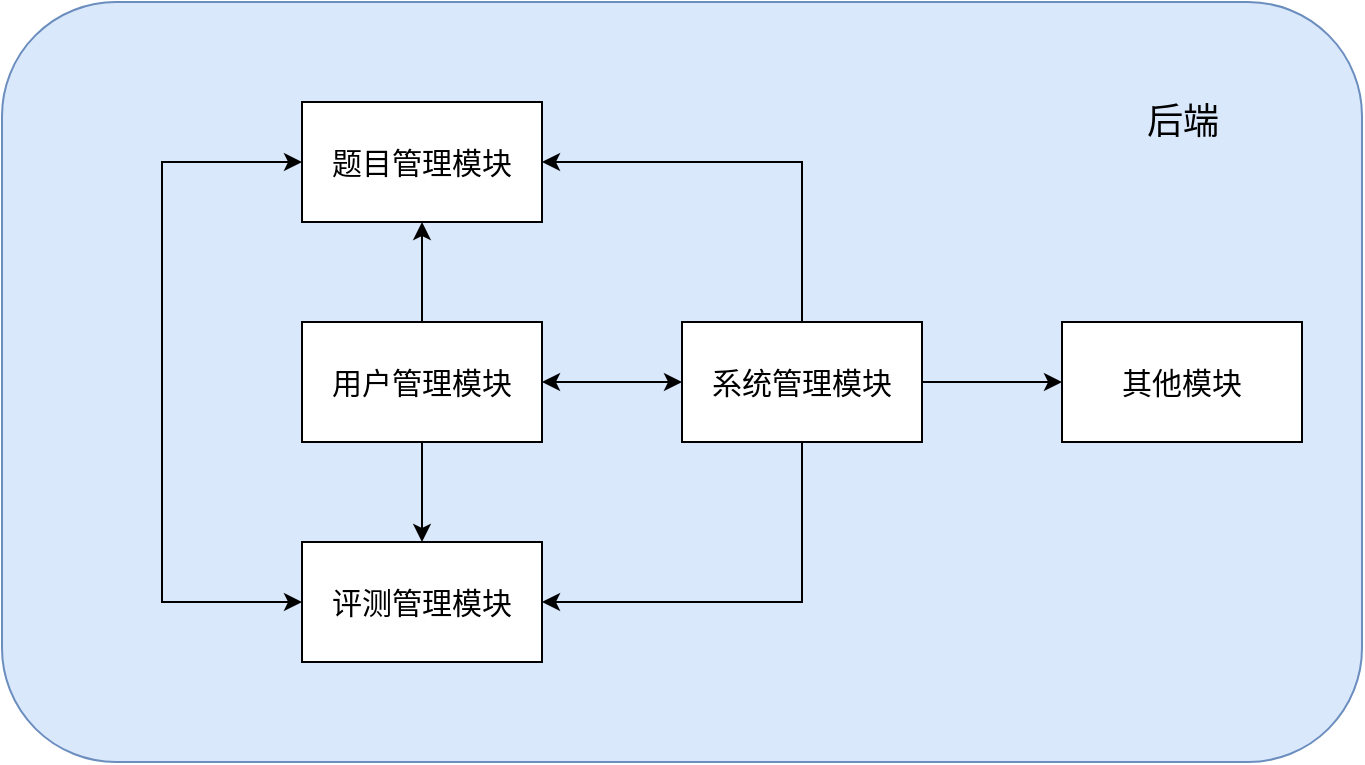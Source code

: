 <mxfile version="24.5.4" type="github">
  <diagram name="第 1 页" id="B1O_oVjKtLdwIZSKNqQJ">
    <mxGraphModel dx="1026" dy="685" grid="1" gridSize="10" guides="1" tooltips="1" connect="1" arrows="1" fold="1" page="1" pageScale="1" pageWidth="827" pageHeight="1169" math="0" shadow="0">
      <root>
        <mxCell id="0" />
        <mxCell id="1" parent="0" />
        <mxCell id="yCCEbC3JHxBL8DUE1WDv-17" value="" style="rounded=1;whiteSpace=wrap;html=1;fillColor=#dae8fc;strokeColor=#6c8ebf;" vertex="1" parent="1">
          <mxGeometry x="160" y="130" width="680" height="380" as="geometry" />
        </mxCell>
        <mxCell id="yCCEbC3JHxBL8DUE1WDv-9" style="edgeStyle=orthogonalEdgeStyle;rounded=0;orthogonalLoop=1;jettySize=auto;html=1;entryX=0.5;entryY=1;entryDx=0;entryDy=0;" edge="1" parent="1" source="yCCEbC3JHxBL8DUE1WDv-1" target="yCCEbC3JHxBL8DUE1WDv-2">
          <mxGeometry relative="1" as="geometry" />
        </mxCell>
        <mxCell id="yCCEbC3JHxBL8DUE1WDv-10" style="edgeStyle=orthogonalEdgeStyle;rounded=0;orthogonalLoop=1;jettySize=auto;html=1;entryX=0.5;entryY=0;entryDx=0;entryDy=0;" edge="1" parent="1" source="yCCEbC3JHxBL8DUE1WDv-1" target="yCCEbC3JHxBL8DUE1WDv-3">
          <mxGeometry relative="1" as="geometry" />
        </mxCell>
        <mxCell id="yCCEbC3JHxBL8DUE1WDv-1" value="&lt;font style=&quot;font-size: 15px;&quot;&gt;用户管理模块&lt;/font&gt;" style="rounded=0;whiteSpace=wrap;html=1;" vertex="1" parent="1">
          <mxGeometry x="310" y="290" width="120" height="60" as="geometry" />
        </mxCell>
        <mxCell id="yCCEbC3JHxBL8DUE1WDv-2" value="&lt;font style=&quot;font-size: 15px;&quot;&gt;题目管理模块&lt;/font&gt;" style="rounded=0;whiteSpace=wrap;html=1;" vertex="1" parent="1">
          <mxGeometry x="310" y="180" width="120" height="60" as="geometry" />
        </mxCell>
        <mxCell id="yCCEbC3JHxBL8DUE1WDv-16" style="edgeStyle=orthogonalEdgeStyle;rounded=0;orthogonalLoop=1;jettySize=auto;html=1;entryX=0;entryY=0.5;entryDx=0;entryDy=0;startArrow=classic;startFill=1;" edge="1" parent="1" source="yCCEbC3JHxBL8DUE1WDv-3" target="yCCEbC3JHxBL8DUE1WDv-2">
          <mxGeometry relative="1" as="geometry">
            <Array as="points">
              <mxPoint x="240" y="430" />
              <mxPoint x="240" y="210" />
            </Array>
          </mxGeometry>
        </mxCell>
        <mxCell id="yCCEbC3JHxBL8DUE1WDv-3" value="&lt;font style=&quot;font-size: 15px;&quot;&gt;评测管理模块&lt;/font&gt;" style="rounded=0;whiteSpace=wrap;html=1;" vertex="1" parent="1">
          <mxGeometry x="310" y="400" width="120" height="60" as="geometry" />
        </mxCell>
        <mxCell id="yCCEbC3JHxBL8DUE1WDv-11" style="edgeStyle=orthogonalEdgeStyle;rounded=0;orthogonalLoop=1;jettySize=auto;html=1;entryX=1;entryY=0.5;entryDx=0;entryDy=0;startArrow=classic;startFill=1;" edge="1" parent="1" source="yCCEbC3JHxBL8DUE1WDv-4" target="yCCEbC3JHxBL8DUE1WDv-1">
          <mxGeometry relative="1" as="geometry" />
        </mxCell>
        <mxCell id="yCCEbC3JHxBL8DUE1WDv-13" style="edgeStyle=orthogonalEdgeStyle;rounded=0;orthogonalLoop=1;jettySize=auto;html=1;entryX=1;entryY=0.5;entryDx=0;entryDy=0;exitX=0.5;exitY=0;exitDx=0;exitDy=0;" edge="1" parent="1" source="yCCEbC3JHxBL8DUE1WDv-4" target="yCCEbC3JHxBL8DUE1WDv-2">
          <mxGeometry relative="1" as="geometry" />
        </mxCell>
        <mxCell id="yCCEbC3JHxBL8DUE1WDv-14" style="edgeStyle=orthogonalEdgeStyle;rounded=0;orthogonalLoop=1;jettySize=auto;html=1;entryX=1;entryY=0.5;entryDx=0;entryDy=0;exitX=0.5;exitY=1;exitDx=0;exitDy=0;" edge="1" parent="1" source="yCCEbC3JHxBL8DUE1WDv-4" target="yCCEbC3JHxBL8DUE1WDv-3">
          <mxGeometry relative="1" as="geometry" />
        </mxCell>
        <mxCell id="yCCEbC3JHxBL8DUE1WDv-15" style="edgeStyle=orthogonalEdgeStyle;rounded=0;orthogonalLoop=1;jettySize=auto;html=1;entryX=0;entryY=0.5;entryDx=0;entryDy=0;" edge="1" parent="1" source="yCCEbC3JHxBL8DUE1WDv-4" target="yCCEbC3JHxBL8DUE1WDv-6">
          <mxGeometry relative="1" as="geometry" />
        </mxCell>
        <mxCell id="yCCEbC3JHxBL8DUE1WDv-4" value="&lt;font style=&quot;font-size: 15px;&quot;&gt;系统管理模块&lt;/font&gt;" style="rounded=0;whiteSpace=wrap;html=1;" vertex="1" parent="1">
          <mxGeometry x="500" y="290" width="120" height="60" as="geometry" />
        </mxCell>
        <mxCell id="yCCEbC3JHxBL8DUE1WDv-6" value="&lt;font style=&quot;font-size: 15px;&quot;&gt;其他模块&lt;/font&gt;" style="rounded=0;whiteSpace=wrap;html=1;" vertex="1" parent="1">
          <mxGeometry x="690" y="290" width="120" height="60" as="geometry" />
        </mxCell>
        <mxCell id="yCCEbC3JHxBL8DUE1WDv-18" value="&lt;font style=&quot;font-size: 18px;&quot;&gt;后端&lt;/font&gt;" style="text;html=1;align=center;verticalAlign=middle;resizable=0;points=[];autosize=1;strokeColor=none;fillColor=none;" vertex="1" parent="1">
          <mxGeometry x="720" y="170" width="60" height="40" as="geometry" />
        </mxCell>
      </root>
    </mxGraphModel>
  </diagram>
</mxfile>
